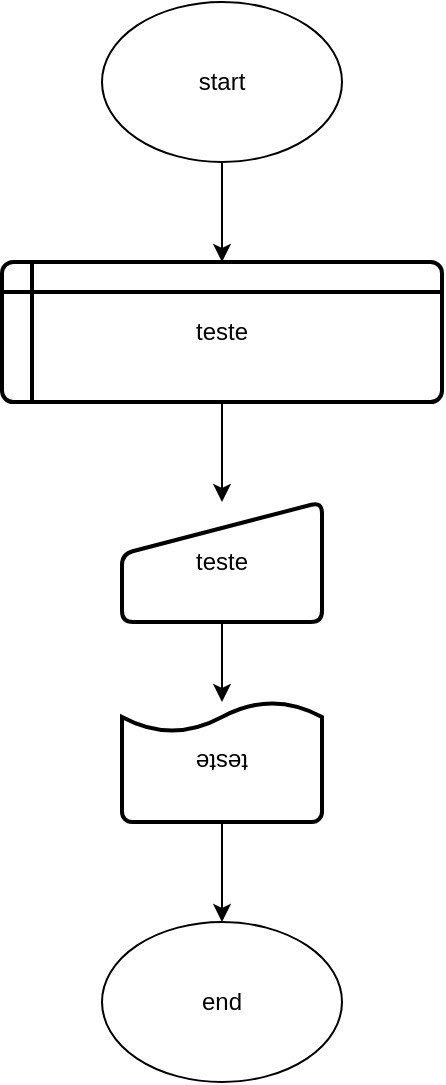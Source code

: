 <mxfile version="13.6.2" type="device"><diagram id="wkl6W9DlKwG3OYDJfQ-M" name="Página-1"><mxGraphModel dx="868" dy="510" grid="1" gridSize="10" guides="1" tooltips="1" connect="1" arrows="1" fold="1" page="1" pageScale="1" pageWidth="827" pageHeight="1169" math="0" shadow="0"><root><mxCell id="0"/><mxCell id="1" parent="0"/><mxCell id="2GkaRthLgGk6ZJbH6WLY-7" style="edgeStyle=orthogonalEdgeStyle;rounded=0;orthogonalLoop=1;jettySize=auto;html=1;exitX=0.5;exitY=1;exitDx=0;exitDy=0;entryX=0.5;entryY=0;entryDx=0;entryDy=0;" edge="1" parent="1" source="2GkaRthLgGk6ZJbH6WLY-2" target="2GkaRthLgGk6ZJbH6WLY-3"><mxGeometry relative="1" as="geometry"/></mxCell><mxCell id="2GkaRthLgGk6ZJbH6WLY-2" value="start" style="ellipse;whiteSpace=wrap;html=1;" vertex="1" parent="1"><mxGeometry x="190" y="40" width="120" height="80" as="geometry"/></mxCell><mxCell id="2GkaRthLgGk6ZJbH6WLY-11" value="" style="edgeStyle=orthogonalEdgeStyle;rounded=0;orthogonalLoop=1;jettySize=auto;html=1;" edge="1" parent="1" source="2GkaRthLgGk6ZJbH6WLY-3" target="2GkaRthLgGk6ZJbH6WLY-4"><mxGeometry relative="1" as="geometry"/></mxCell><mxCell id="2GkaRthLgGk6ZJbH6WLY-3" value="teste" style="shape=internalStorage;whiteSpace=wrap;html=1;dx=15;dy=15;rounded=1;arcSize=8;strokeWidth=2;" vertex="1" parent="1"><mxGeometry x="140" y="170" width="220" height="70" as="geometry"/></mxCell><mxCell id="2GkaRthLgGk6ZJbH6WLY-12" value="" style="edgeStyle=orthogonalEdgeStyle;rounded=0;orthogonalLoop=1;jettySize=auto;html=1;" edge="1" parent="1" source="2GkaRthLgGk6ZJbH6WLY-4" target="2GkaRthLgGk6ZJbH6WLY-5"><mxGeometry relative="1" as="geometry"/></mxCell><mxCell id="2GkaRthLgGk6ZJbH6WLY-4" value="teste" style="html=1;strokeWidth=2;shape=manualInput;whiteSpace=wrap;rounded=1;size=26;arcSize=11;" vertex="1" parent="1"><mxGeometry x="200" y="290" width="100" height="60" as="geometry"/></mxCell><mxCell id="2GkaRthLgGk6ZJbH6WLY-10" value="" style="edgeStyle=orthogonalEdgeStyle;rounded=0;orthogonalLoop=1;jettySize=auto;html=1;" edge="1" parent="1" source="2GkaRthLgGk6ZJbH6WLY-5" target="2GkaRthLgGk6ZJbH6WLY-6"><mxGeometry relative="1" as="geometry"/></mxCell><mxCell id="2GkaRthLgGk6ZJbH6WLY-5" value="teste" style="strokeWidth=2;html=1;shape=mxgraph.flowchart.document2;whiteSpace=wrap;size=0.25;rotation=-180;" vertex="1" parent="1"><mxGeometry x="200" y="390" width="100" height="60" as="geometry"/></mxCell><mxCell id="2GkaRthLgGk6ZJbH6WLY-6" value="end" style="ellipse;whiteSpace=wrap;html=1;" vertex="1" parent="1"><mxGeometry x="190" y="500" width="120" height="80" as="geometry"/></mxCell></root></mxGraphModel></diagram></mxfile>
